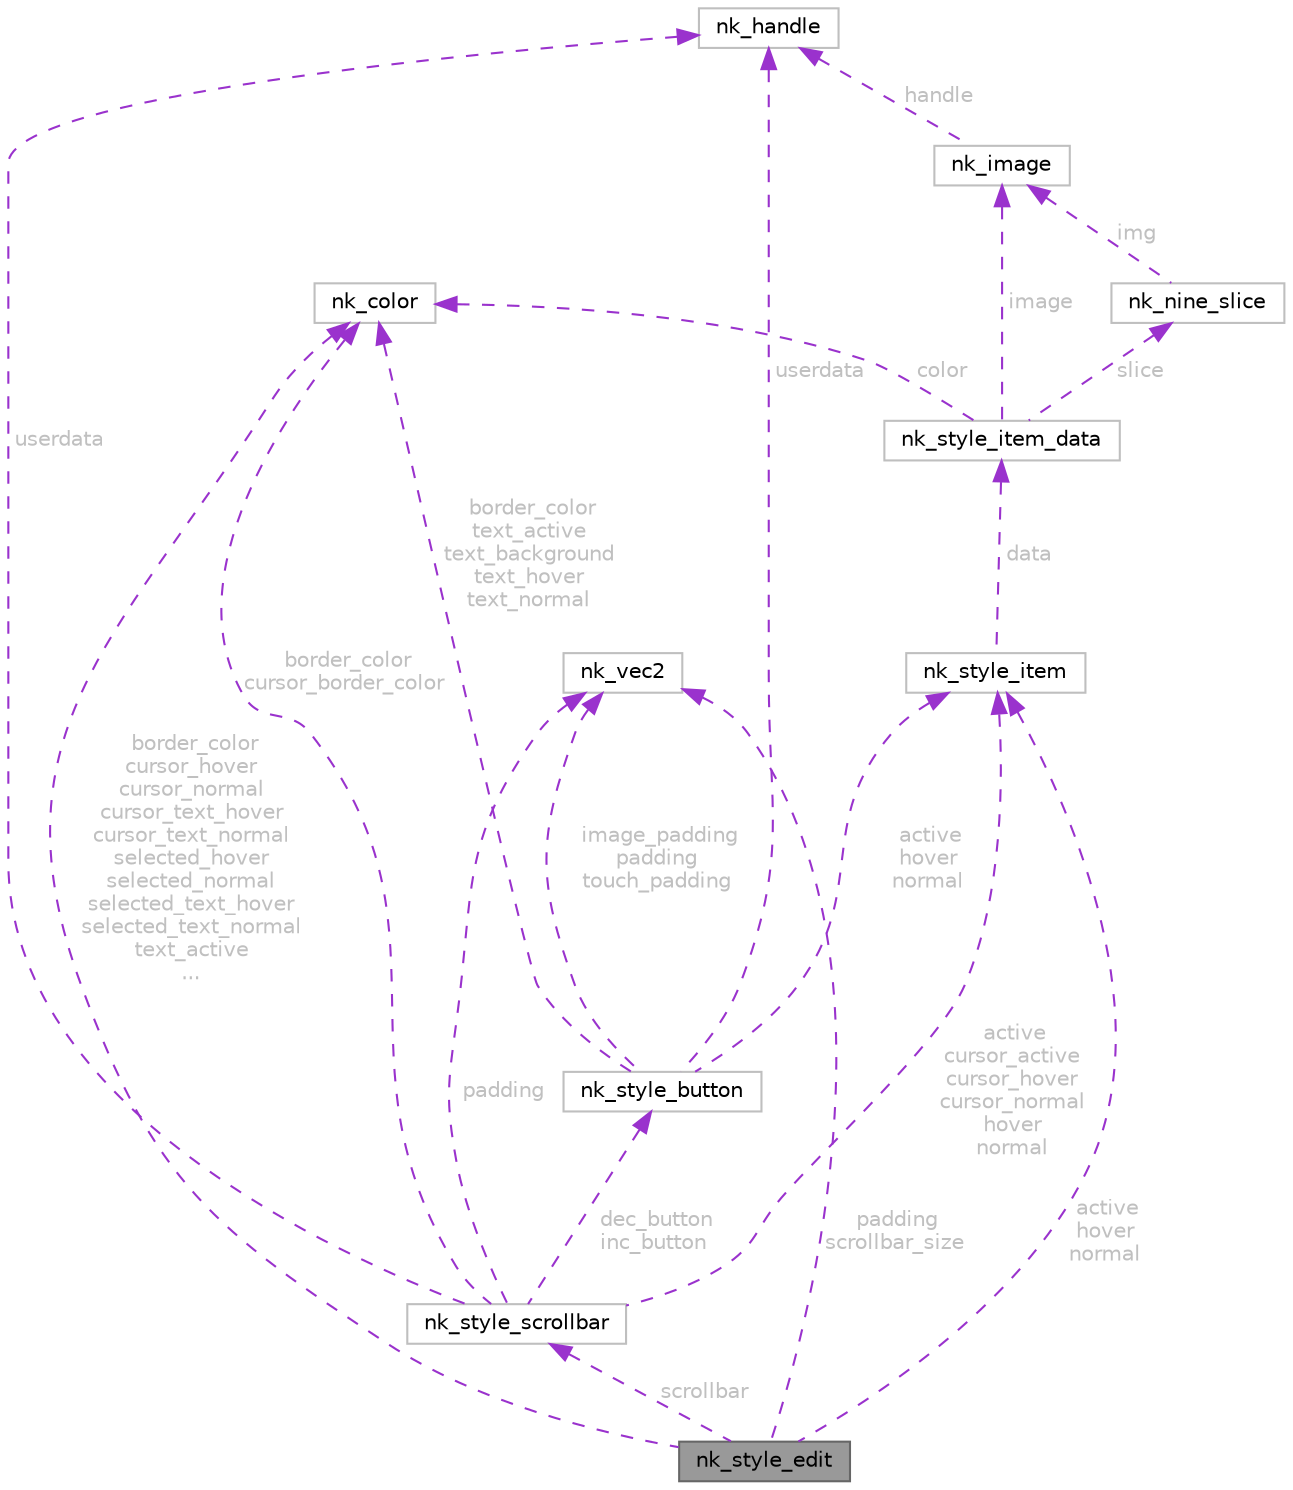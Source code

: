 digraph "nk_style_edit"
{
 // LATEX_PDF_SIZE
  bgcolor="transparent";
  edge [fontname=Helvetica,fontsize=10,labelfontname=Helvetica,labelfontsize=10];
  node [fontname=Helvetica,fontsize=10,shape=box,height=0.2,width=0.4];
  Node1 [id="Node000001",label="nk_style_edit",height=0.2,width=0.4,color="gray40", fillcolor="grey60", style="filled", fontcolor="black",tooltip=" "];
  Node2 -> Node1 [id="edge1_Node000001_Node000002",dir="back",color="darkorchid3",style="dashed",tooltip=" ",label=" active\nhover\nnormal",fontcolor="grey" ];
  Node2 [id="Node000002",label="nk_style_item",height=0.2,width=0.4,color="grey75", fillcolor="white", style="filled",URL="$structnk__style__item.html",tooltip=" "];
  Node3 -> Node2 [id="edge2_Node000002_Node000003",dir="back",color="darkorchid3",style="dashed",tooltip=" ",label=" data",fontcolor="grey" ];
  Node3 [id="Node000003",label="nk_style_item_data",height=0.2,width=0.4,color="grey75", fillcolor="white", style="filled",URL="$unionnk__style__item__data.html",tooltip=" "];
  Node4 -> Node3 [id="edge3_Node000003_Node000004",dir="back",color="darkorchid3",style="dashed",tooltip=" ",label=" color",fontcolor="grey" ];
  Node4 [id="Node000004",label="nk_color",height=0.2,width=0.4,color="grey75", fillcolor="white", style="filled",URL="$structnk__color.html",tooltip=" "];
  Node5 -> Node3 [id="edge4_Node000003_Node000005",dir="back",color="darkorchid3",style="dashed",tooltip=" ",label=" image",fontcolor="grey" ];
  Node5 [id="Node000005",label="nk_image",height=0.2,width=0.4,color="grey75", fillcolor="white", style="filled",URL="$structnk__image.html",tooltip=" "];
  Node6 -> Node5 [id="edge5_Node000005_Node000006",dir="back",color="darkorchid3",style="dashed",tooltip=" ",label=" handle",fontcolor="grey" ];
  Node6 [id="Node000006",label="nk_handle",height=0.2,width=0.4,color="grey75", fillcolor="white", style="filled",URL="$unionnk__handle.html",tooltip=" "];
  Node7 -> Node3 [id="edge6_Node000003_Node000007",dir="back",color="darkorchid3",style="dashed",tooltip=" ",label=" slice",fontcolor="grey" ];
  Node7 [id="Node000007",label="nk_nine_slice",height=0.2,width=0.4,color="grey75", fillcolor="white", style="filled",URL="$structnk__nine__slice.html",tooltip=" "];
  Node5 -> Node7 [id="edge7_Node000007_Node000005",dir="back",color="darkorchid3",style="dashed",tooltip=" ",label=" img",fontcolor="grey" ];
  Node4 -> Node1 [id="edge8_Node000001_Node000004",dir="back",color="darkorchid3",style="dashed",tooltip=" ",label=" border_color\ncursor_hover\ncursor_normal\ncursor_text_hover\ncursor_text_normal\nselected_hover\nselected_normal\nselected_text_hover\nselected_text_normal\ntext_active\n...",fontcolor="grey" ];
  Node8 -> Node1 [id="edge9_Node000001_Node000008",dir="back",color="darkorchid3",style="dashed",tooltip=" ",label=" scrollbar",fontcolor="grey" ];
  Node8 [id="Node000008",label="nk_style_scrollbar",height=0.2,width=0.4,color="grey75", fillcolor="white", style="filled",URL="$structnk__style__scrollbar.html",tooltip=" "];
  Node2 -> Node8 [id="edge10_Node000008_Node000002",dir="back",color="darkorchid3",style="dashed",tooltip=" ",label=" active\ncursor_active\ncursor_hover\ncursor_normal\nhover\nnormal",fontcolor="grey" ];
  Node4 -> Node8 [id="edge11_Node000008_Node000004",dir="back",color="darkorchid3",style="dashed",tooltip=" ",label=" border_color\ncursor_border_color",fontcolor="grey" ];
  Node9 -> Node8 [id="edge12_Node000008_Node000009",dir="back",color="darkorchid3",style="dashed",tooltip=" ",label=" padding",fontcolor="grey" ];
  Node9 [id="Node000009",label="nk_vec2",height=0.2,width=0.4,color="grey75", fillcolor="white", style="filled",URL="$structnk__vec2.html",tooltip=" "];
  Node10 -> Node8 [id="edge13_Node000008_Node000010",dir="back",color="darkorchid3",style="dashed",tooltip=" ",label=" dec_button\ninc_button",fontcolor="grey" ];
  Node10 [id="Node000010",label="nk_style_button",height=0.2,width=0.4,color="grey75", fillcolor="white", style="filled",URL="$structnk__style__button.html",tooltip=" "];
  Node2 -> Node10 [id="edge14_Node000010_Node000002",dir="back",color="darkorchid3",style="dashed",tooltip=" ",label=" active\nhover\nnormal",fontcolor="grey" ];
  Node4 -> Node10 [id="edge15_Node000010_Node000004",dir="back",color="darkorchid3",style="dashed",tooltip=" ",label=" border_color\ntext_active\ntext_background\ntext_hover\ntext_normal",fontcolor="grey" ];
  Node9 -> Node10 [id="edge16_Node000010_Node000009",dir="back",color="darkorchid3",style="dashed",tooltip=" ",label=" image_padding\npadding\ntouch_padding",fontcolor="grey" ];
  Node6 -> Node10 [id="edge17_Node000010_Node000006",dir="back",color="darkorchid3",style="dashed",tooltip=" ",label=" userdata",fontcolor="grey" ];
  Node6 -> Node8 [id="edge18_Node000008_Node000006",dir="back",color="darkorchid3",style="dashed",tooltip=" ",label=" userdata",fontcolor="grey" ];
  Node9 -> Node1 [id="edge19_Node000001_Node000009",dir="back",color="darkorchid3",style="dashed",tooltip=" ",label=" padding\nscrollbar_size",fontcolor="grey" ];
}
